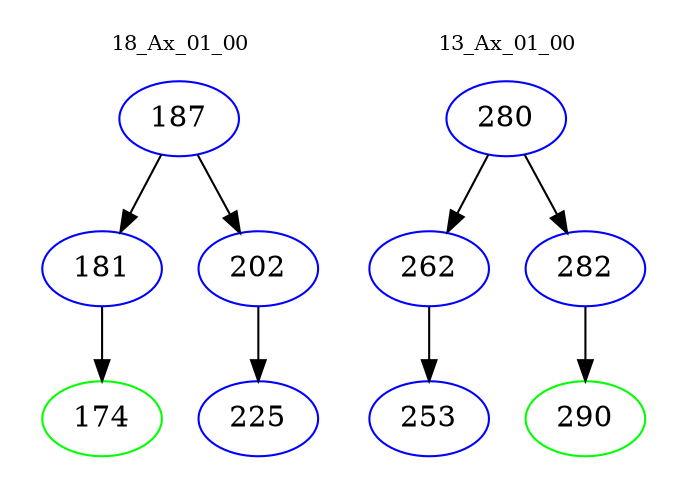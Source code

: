 digraph{
subgraph cluster_0 {
color = white
label = "18_Ax_01_00";
fontsize=10;
T0_187 [label="187", color="blue"]
T0_187 -> T0_181 [color="black"]
T0_181 [label="181", color="blue"]
T0_181 -> T0_174 [color="black"]
T0_174 [label="174", color="green"]
T0_187 -> T0_202 [color="black"]
T0_202 [label="202", color="blue"]
T0_202 -> T0_225 [color="black"]
T0_225 [label="225", color="blue"]
}
subgraph cluster_1 {
color = white
label = "13_Ax_01_00";
fontsize=10;
T1_280 [label="280", color="blue"]
T1_280 -> T1_262 [color="black"]
T1_262 [label="262", color="blue"]
T1_262 -> T1_253 [color="black"]
T1_253 [label="253", color="blue"]
T1_280 -> T1_282 [color="black"]
T1_282 [label="282", color="blue"]
T1_282 -> T1_290 [color="black"]
T1_290 [label="290", color="green"]
}
}
